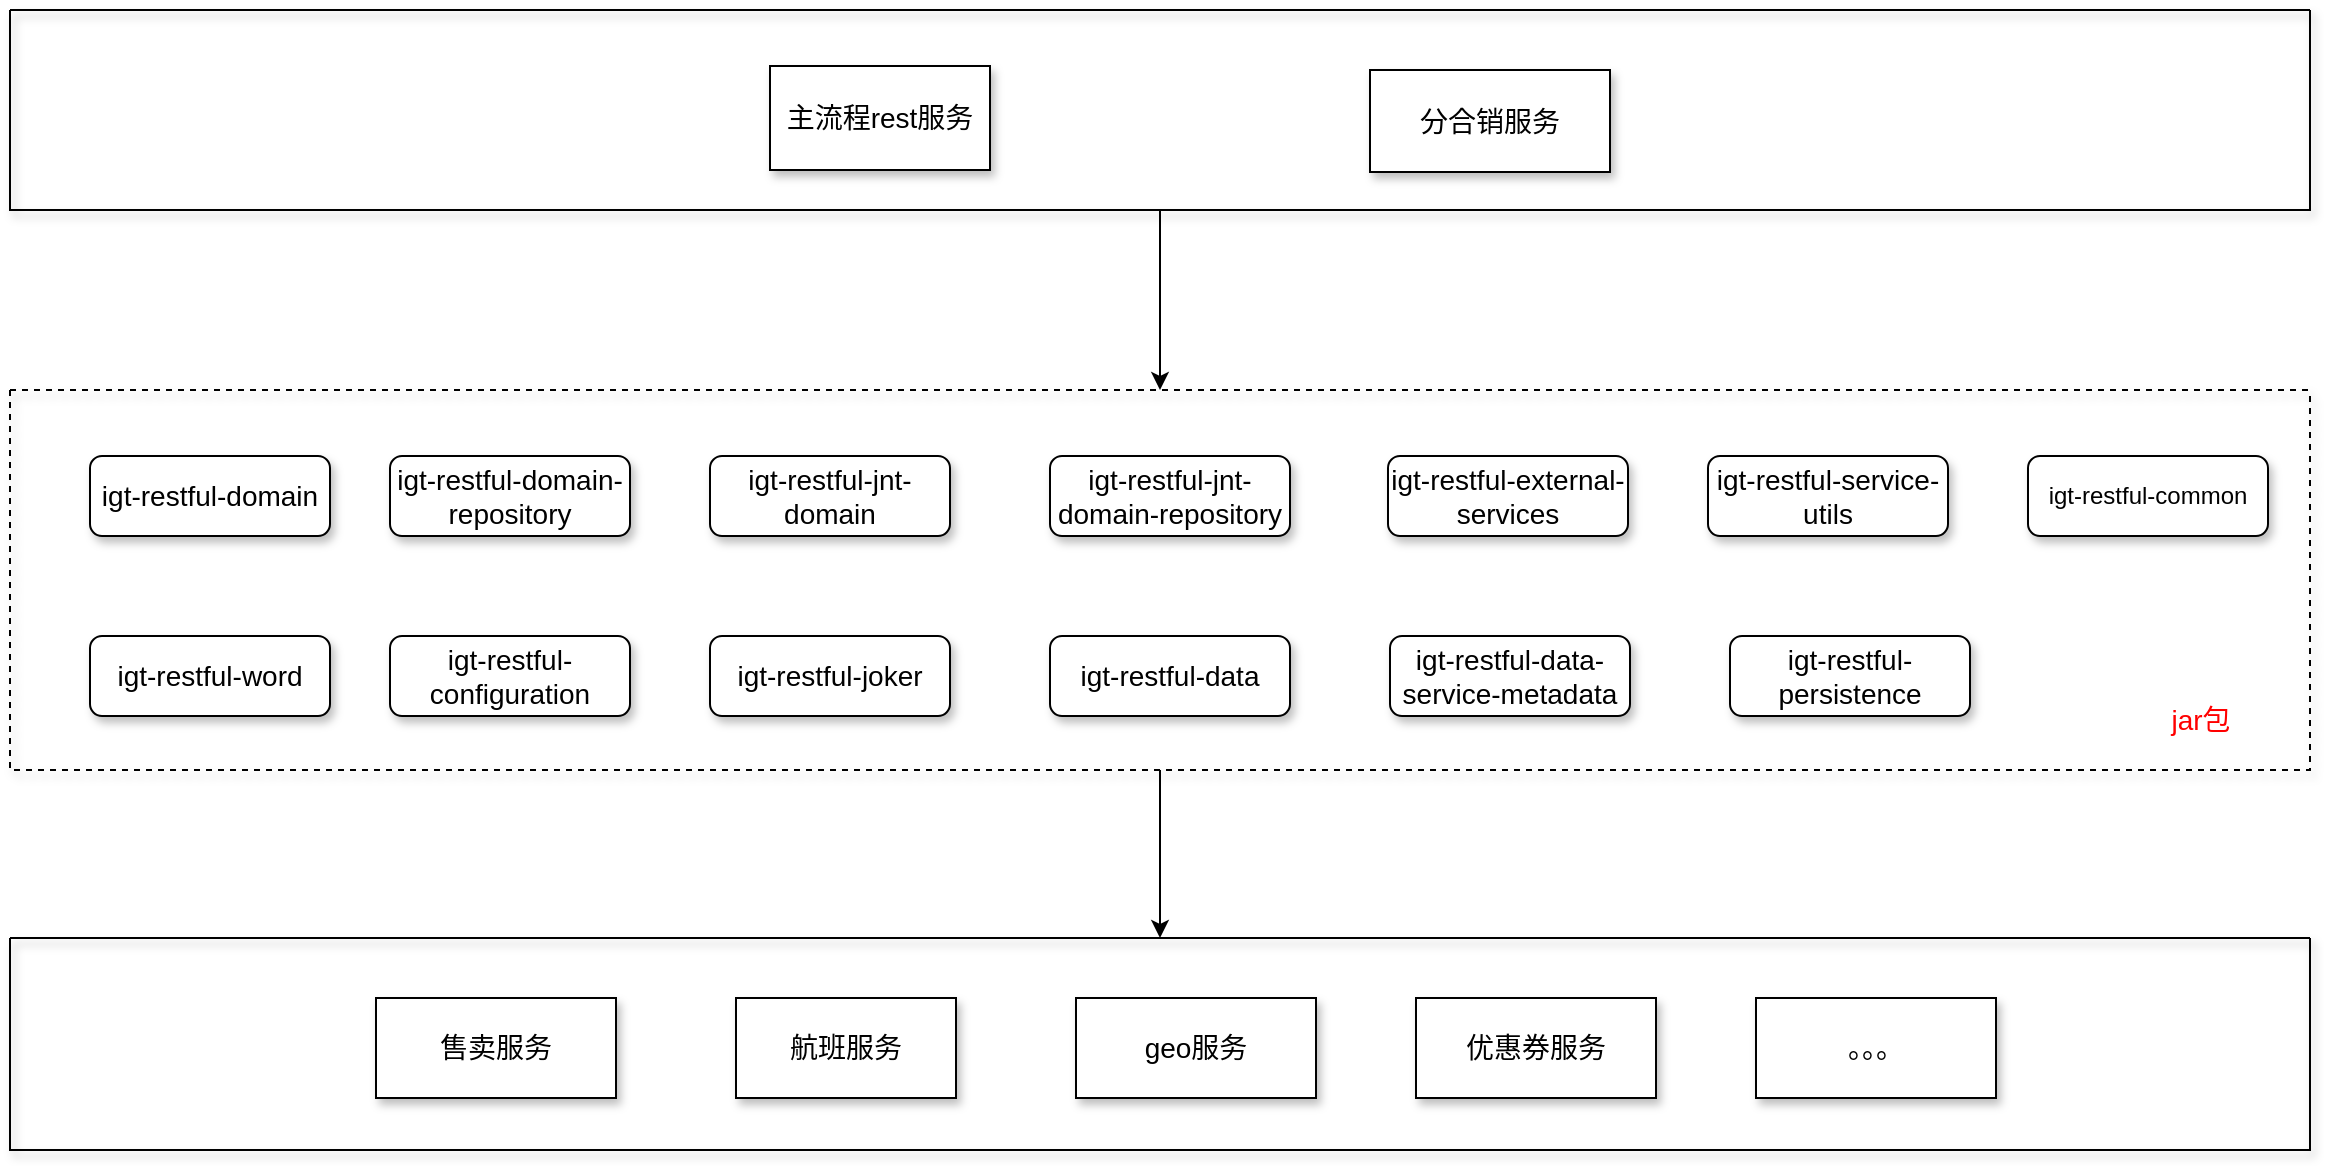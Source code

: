 <mxfile version="20.6.2" type="github">
  <diagram id="zD0sqCxk7W7FnRqPIdmO" name="第 1 页">
    <mxGraphModel dx="1776" dy="833" grid="1" gridSize="10" guides="1" tooltips="1" connect="1" arrows="1" fold="1" page="1" pageScale="1" pageWidth="827" pageHeight="1169" math="0" shadow="0">
      <root>
        <mxCell id="0" />
        <mxCell id="1" parent="0" />
        <mxCell id="MVA7vAI4rb065ElVhj-8-2" value="igt-restful-common" style="rounded=1;whiteSpace=wrap;html=1;fillColor=#FFFFFF;shadow=1;" parent="1" vertex="1">
          <mxGeometry x="1069" y="323" width="120" height="40" as="geometry" />
        </mxCell>
        <mxCell id="MVA7vAI4rb065ElVhj-8-3" value="&lt;p data-pm-slice=&quot;0 0 []&quot; style=&quot;font-size: 14px;&quot;&gt;igt-restful-domain&lt;/p&gt;" style="rounded=1;whiteSpace=wrap;html=1;fillColor=#FFFFFF;shadow=1;fontSize=14;" parent="1" vertex="1">
          <mxGeometry x="100" y="323" width="120" height="40" as="geometry" />
        </mxCell>
        <mxCell id="MVA7vAI4rb065ElVhj-8-4" value="&lt;p data-pm-slice=&quot;0 0 []&quot; style=&quot;font-size: 14px;&quot;&gt;igt-restful-domain-repository&lt;/p&gt;" style="rounded=1;whiteSpace=wrap;html=1;fillColor=#FFFFFF;shadow=1;fontSize=14;" parent="1" vertex="1">
          <mxGeometry x="250" y="323" width="120" height="40" as="geometry" />
        </mxCell>
        <mxCell id="MVA7vAI4rb065ElVhj-8-5" value="&lt;p data-pm-slice=&quot;0 0 []&quot; style=&quot;font-size: 14px;&quot;&gt;igt-restful-jnt-domain&lt;/p&gt;" style="rounded=1;whiteSpace=wrap;html=1;fillColor=#FFFFFF;shadow=1;fontSize=14;" parent="1" vertex="1">
          <mxGeometry x="410" y="323" width="120" height="40" as="geometry" />
        </mxCell>
        <mxCell id="MVA7vAI4rb065ElVhj-8-6" value="&lt;p data-pm-slice=&quot;0 0 []&quot; style=&quot;font-size: 14px;&quot;&gt;igt-restful-jnt-domain-repository&lt;/p&gt;" style="rounded=1;whiteSpace=wrap;html=1;fillColor=#FFFFFF;shadow=1;fontSize=14;" parent="1" vertex="1">
          <mxGeometry x="580" y="323" width="120" height="40" as="geometry" />
        </mxCell>
        <mxCell id="MVA7vAI4rb065ElVhj-8-7" value="&lt;p data-pm-slice=&quot;0 0 []&quot; style=&quot;font-size: 14px;&quot;&gt;igt-restful-external-services&lt;/p&gt;" style="rounded=1;whiteSpace=wrap;html=1;fillColor=#FFFFFF;shadow=1;fontSize=14;" parent="1" vertex="1">
          <mxGeometry x="749" y="323" width="120" height="40" as="geometry" />
        </mxCell>
        <mxCell id="MVA7vAI4rb065ElVhj-8-8" value="&lt;p data-pm-slice=&quot;0 0 []&quot; style=&quot;font-size: 14px;&quot;&gt;igt-restful-service-utils&lt;/p&gt;" style="rounded=1;whiteSpace=wrap;html=1;fillColor=#FFFFFF;shadow=1;fontSize=14;" parent="1" vertex="1">
          <mxGeometry x="909" y="323" width="120" height="40" as="geometry" />
        </mxCell>
        <mxCell id="MVA7vAI4rb065ElVhj-8-9" value="&lt;p data-pm-slice=&quot;0 0 []&quot; style=&quot;font-size: 14px;&quot;&gt;igt-restful-configuration&lt;/p&gt;" style="rounded=1;whiteSpace=wrap;html=1;fillColor=#FFFFFF;shadow=1;fontSize=14;" parent="1" vertex="1">
          <mxGeometry x="250" y="413" width="120" height="40" as="geometry" />
        </mxCell>
        <mxCell id="MVA7vAI4rb065ElVhj-8-10" value="&lt;p data-pm-slice=&quot;0 0 []&quot; style=&quot;font-size: 14px;&quot;&gt;igt-restful-data-service-metadata&lt;/p&gt;" style="rounded=1;whiteSpace=wrap;html=1;fillColor=#FFFFFF;shadow=1;fontSize=14;" parent="1" vertex="1">
          <mxGeometry x="750" y="413" width="120" height="40" as="geometry" />
        </mxCell>
        <mxCell id="MVA7vAI4rb065ElVhj-8-11" value="&lt;p data-pm-slice=&quot;0 0 []&quot; style=&quot;font-size: 14px;&quot;&gt;igt-restful-data&lt;/p&gt;" style="rounded=1;whiteSpace=wrap;html=1;fillColor=#FFFFFF;shadow=1;fontSize=14;" parent="1" vertex="1">
          <mxGeometry x="580" y="413" width="120" height="40" as="geometry" />
        </mxCell>
        <mxCell id="MVA7vAI4rb065ElVhj-8-12" value="&lt;p data-pm-slice=&quot;0 0 []&quot; style=&quot;font-size: 14px;&quot;&gt;igt-restful-joker&lt;/p&gt;" style="rounded=1;whiteSpace=wrap;html=1;fillColor=#FFFFFF;shadow=1;fontSize=14;" parent="1" vertex="1">
          <mxGeometry x="410" y="413" width="120" height="40" as="geometry" />
        </mxCell>
        <mxCell id="MVA7vAI4rb065ElVhj-8-13" value="&lt;p data-pm-slice=&quot;0 0 []&quot; style=&quot;font-size: 14px;&quot;&gt;igt-restful-persistence&lt;/p&gt;" style="rounded=1;whiteSpace=wrap;html=1;fillColor=#FFFFFF;shadow=1;fontSize=14;" parent="1" vertex="1">
          <mxGeometry x="920" y="413" width="120" height="40" as="geometry" />
        </mxCell>
        <mxCell id="MVA7vAI4rb065ElVhj-8-15" value="&lt;p data-pm-slice=&quot;0 0 []&quot; style=&quot;font-size: 14px;&quot;&gt;igt-restful-word&lt;/p&gt;" style="rounded=1;whiteSpace=wrap;html=1;fillColor=#FFFFFF;shadow=1;fontSize=14;" parent="1" vertex="1">
          <mxGeometry x="100" y="413" width="120" height="40" as="geometry" />
        </mxCell>
        <mxCell id="MVA7vAI4rb065ElVhj-8-36" style="edgeStyle=orthogonalEdgeStyle;rounded=0;orthogonalLoop=1;jettySize=auto;html=1;exitX=0.5;exitY=1;exitDx=0;exitDy=0;fontSize=14;" parent="1" source="MVA7vAI4rb065ElVhj-8-19" target="MVA7vAI4rb065ElVhj-8-35" edge="1">
          <mxGeometry relative="1" as="geometry" />
        </mxCell>
        <mxCell id="MVA7vAI4rb065ElVhj-8-19" value="" style="swimlane;startSize=0;shadow=1;fillColor=#FFFFFF;dashed=1;" parent="1" vertex="1">
          <mxGeometry x="60" y="290" width="1150" height="190" as="geometry" />
        </mxCell>
        <mxCell id="MVA7vAI4rb065ElVhj-8-37" value="jar包" style="text;html=1;align=center;verticalAlign=middle;resizable=0;points=[];autosize=1;strokeColor=none;fillColor=none;fontSize=14;fontColor=#FF0000;" parent="MVA7vAI4rb065ElVhj-8-19" vertex="1">
          <mxGeometry x="1070" y="150" width="50" height="30" as="geometry" />
        </mxCell>
        <mxCell id="MVA7vAI4rb065ElVhj-8-26" style="edgeStyle=orthogonalEdgeStyle;rounded=0;orthogonalLoop=1;jettySize=auto;html=1;exitX=0.5;exitY=1;exitDx=0;exitDy=0;fontSize=14;entryX=0.5;entryY=0;entryDx=0;entryDy=0;" parent="1" source="MVA7vAI4rb065ElVhj-8-25" edge="1" target="MVA7vAI4rb065ElVhj-8-19">
          <mxGeometry relative="1" as="geometry">
            <mxPoint x="639.714" y="230" as="targetPoint" />
          </mxGeometry>
        </mxCell>
        <mxCell id="MVA7vAI4rb065ElVhj-8-25" value="" style="swimlane;startSize=0;rounded=0;shadow=1;fillColor=#FFFFFF;" parent="1" vertex="1">
          <mxGeometry x="60" y="100" width="1150" height="100" as="geometry" />
        </mxCell>
        <mxCell id="MVA7vAI4rb065ElVhj-8-20" value="主流程rest服务" style="rounded=0;whiteSpace=wrap;html=1;shadow=1;fillColor=#FFFFFF;fontSize=14;" parent="MVA7vAI4rb065ElVhj-8-25" vertex="1">
          <mxGeometry x="380" y="28" width="110" height="52" as="geometry" />
        </mxCell>
        <mxCell id="MVA7vAI4rb065ElVhj-8-21" value="分合销服务" style="rounded=0;whiteSpace=wrap;html=1;shadow=1;fillColor=#FFFFFF;fontSize=14;" parent="MVA7vAI4rb065ElVhj-8-25" vertex="1">
          <mxGeometry x="680" y="30" width="120" height="51" as="geometry" />
        </mxCell>
        <mxCell id="MVA7vAI4rb065ElVhj-8-27" value="售卖服务" style="rounded=0;whiteSpace=wrap;html=1;shadow=1;fillColor=#FFFFFF;fontSize=14;" parent="1" vertex="1">
          <mxGeometry x="243" y="594" width="120" height="50" as="geometry" />
        </mxCell>
        <mxCell id="MVA7vAI4rb065ElVhj-8-29" value="航班服务" style="rounded=0;whiteSpace=wrap;html=1;shadow=1;fillColor=#FFFFFF;fontSize=14;" parent="1" vertex="1">
          <mxGeometry x="423" y="594" width="110" height="50" as="geometry" />
        </mxCell>
        <mxCell id="MVA7vAI4rb065ElVhj-8-30" value="geo服务" style="rounded=0;whiteSpace=wrap;html=1;shadow=1;fillColor=#FFFFFF;fontSize=14;" parent="1" vertex="1">
          <mxGeometry x="593" y="594" width="120" height="50" as="geometry" />
        </mxCell>
        <mxCell id="MVA7vAI4rb065ElVhj-8-33" value="优惠券服务" style="rounded=0;whiteSpace=wrap;html=1;shadow=1;fillColor=#FFFFFF;fontSize=14;" parent="1" vertex="1">
          <mxGeometry x="763" y="594" width="120" height="50" as="geometry" />
        </mxCell>
        <mxCell id="MVA7vAI4rb065ElVhj-8-34" value="。。。" style="rounded=0;whiteSpace=wrap;html=1;shadow=1;fillColor=#FFFFFF;fontSize=14;" parent="1" vertex="1">
          <mxGeometry x="933" y="594" width="120" height="50" as="geometry" />
        </mxCell>
        <mxCell id="MVA7vAI4rb065ElVhj-8-35" value="" style="swimlane;startSize=0;rounded=0;shadow=1;fontSize=14;fillColor=#FFFFFF;" parent="1" vertex="1">
          <mxGeometry x="60" y="564" width="1150" height="106" as="geometry" />
        </mxCell>
      </root>
    </mxGraphModel>
  </diagram>
</mxfile>
